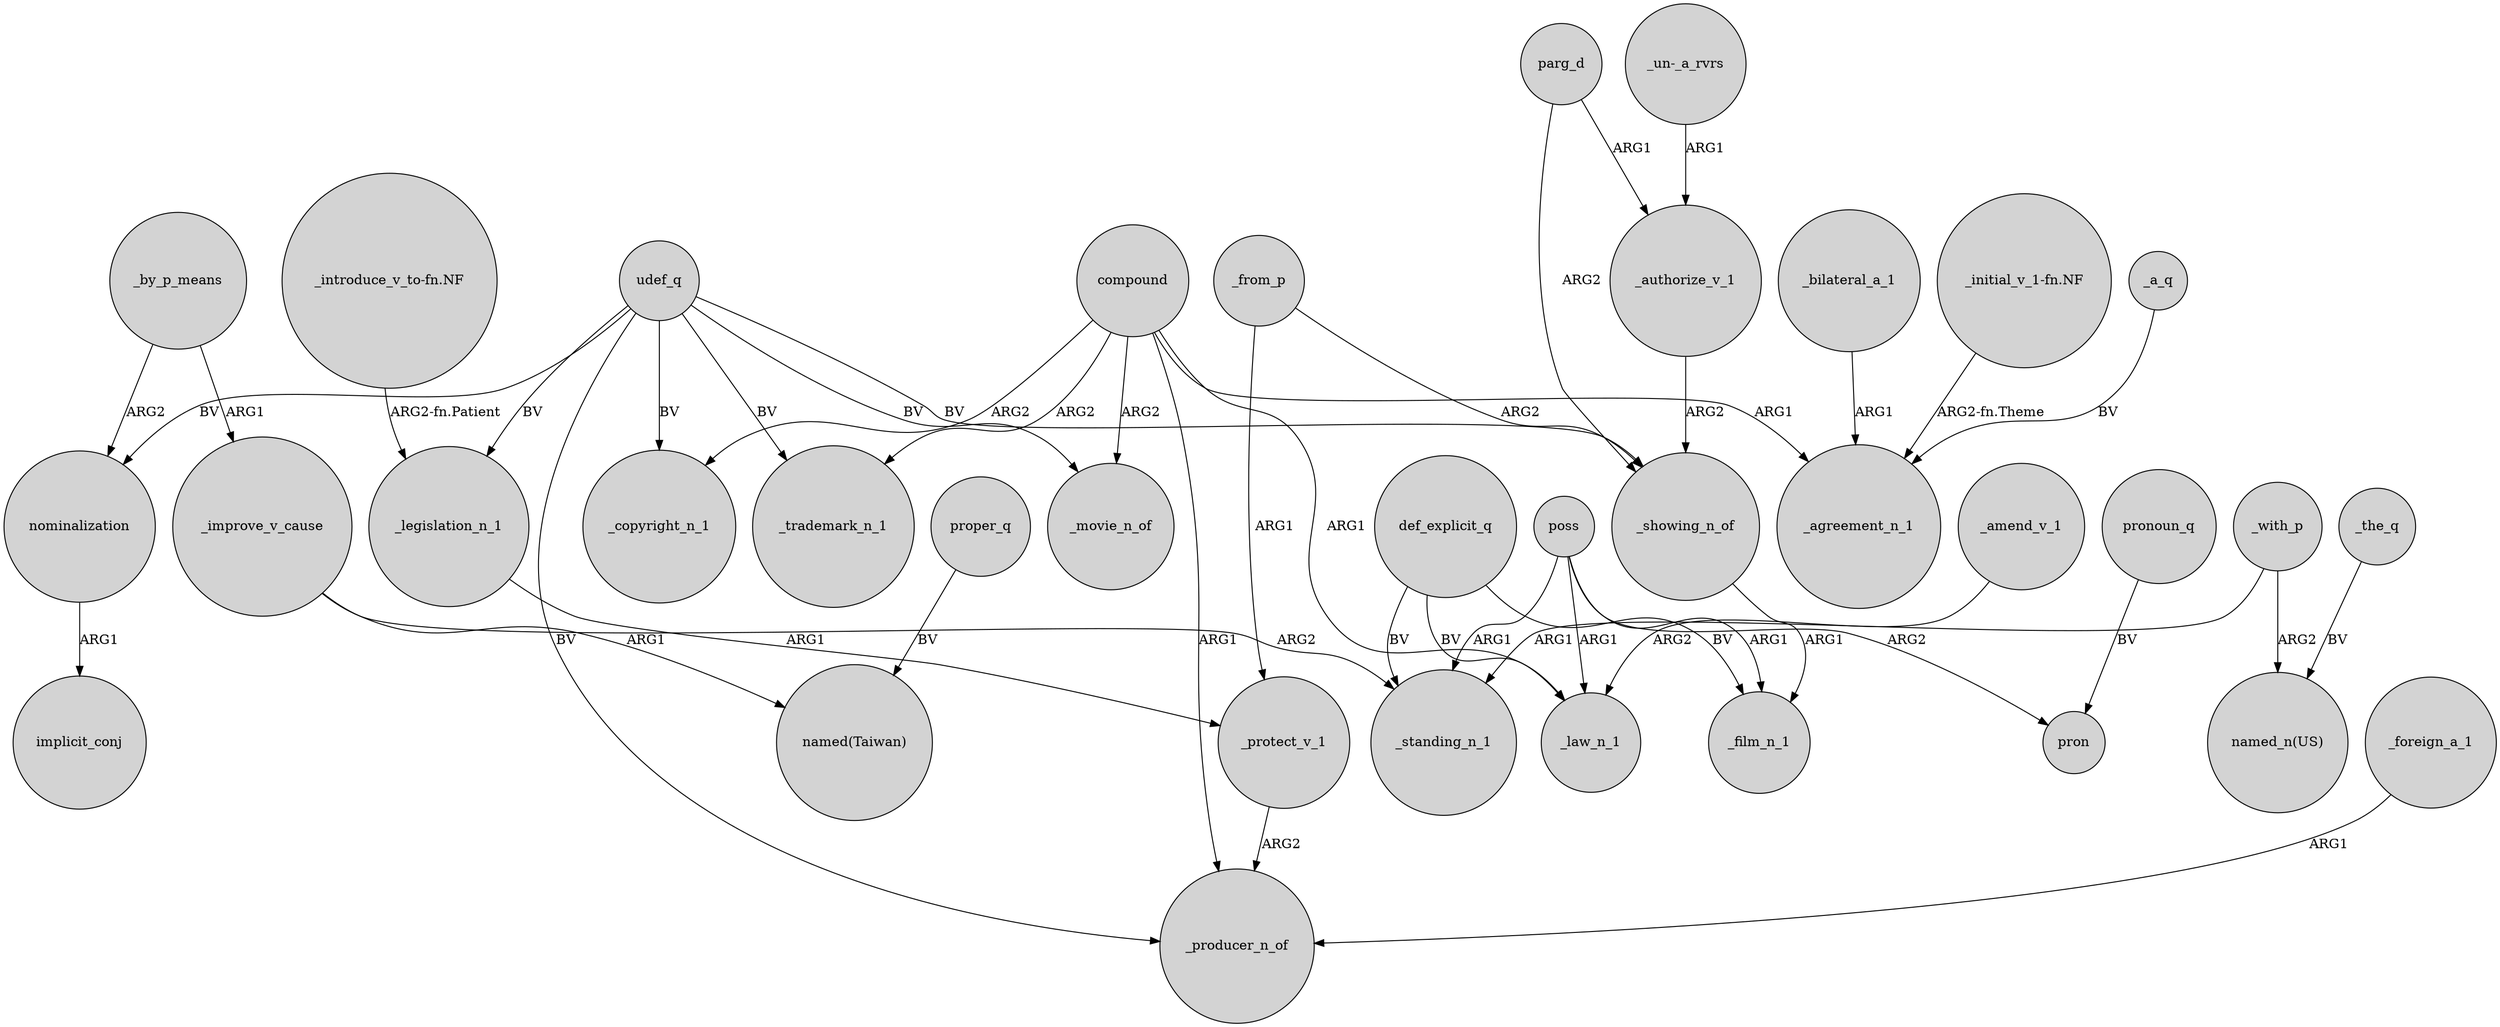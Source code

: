 digraph {
	node [shape=circle style=filled]
	_from_p -> _protect_v_1 [label=ARG1]
	_by_p_means -> _improve_v_cause [label=ARG1]
	def_explicit_q -> _law_n_1 [label=BV]
	compound -> _producer_n_of [label=ARG1]
	_by_p_means -> nominalization [label=ARG2]
	poss -> pron [label=ARG2]
	parg_d -> _showing_n_of [label=ARG2]
	"_introduce_v_to-fn.NF" -> _legislation_n_1 [label="ARG2-fn.Patient"]
	udef_q -> _trademark_n_1 [label=BV]
	_improve_v_cause -> _standing_n_1 [label=ARG2]
	poss -> _film_n_1 [label=ARG1]
	_authorize_v_1 -> _showing_n_of [label=ARG2]
	nominalization -> implicit_conj [label=ARG1]
	_foreign_a_1 -> _producer_n_of [label=ARG1]
	_the_q -> "named_n(US)" [label=BV]
	compound -> _movie_n_of [label=ARG2]
	udef_q -> _showing_n_of [label=BV]
	_showing_n_of -> _film_n_1 [label=ARG1]
	pronoun_q -> pron [label=BV]
	_from_p -> _showing_n_of [label=ARG2]
	def_explicit_q -> _standing_n_1 [label=BV]
	parg_d -> _authorize_v_1 [label=ARG1]
	_a_q -> _agreement_n_1 [label=BV]
	poss -> _standing_n_1 [label=ARG1]
	compound -> _agreement_n_1 [label=ARG1]
	udef_q -> nominalization [label=BV]
	_improve_v_cause -> "named(Taiwan)" [label=ARG1]
	_bilateral_a_1 -> _agreement_n_1 [label=ARG1]
	_with_p -> _standing_n_1 [label=ARG1]
	"_un-_a_rvrs" -> _authorize_v_1 [label=ARG1]
	_protect_v_1 -> _producer_n_of [label=ARG2]
	proper_q -> "named(Taiwan)" [label=BV]
	_amend_v_1 -> _law_n_1 [label=ARG2]
	udef_q -> _legislation_n_1 [label=BV]
	_legislation_n_1 -> _protect_v_1 [label=ARG1]
	udef_q -> _copyright_n_1 [label=BV]
	compound -> _law_n_1 [label=ARG1]
	poss -> _law_n_1 [label=ARG1]
	def_explicit_q -> _film_n_1 [label=BV]
	udef_q -> _producer_n_of [label=BV]
	compound -> _trademark_n_1 [label=ARG2]
	udef_q -> _movie_n_of [label=BV]
	_with_p -> "named_n(US)" [label=ARG2]
	compound -> _copyright_n_1 [label=ARG2]
	"_initial_v_1-fn.NF" -> _agreement_n_1 [label="ARG2-fn.Theme"]
}
